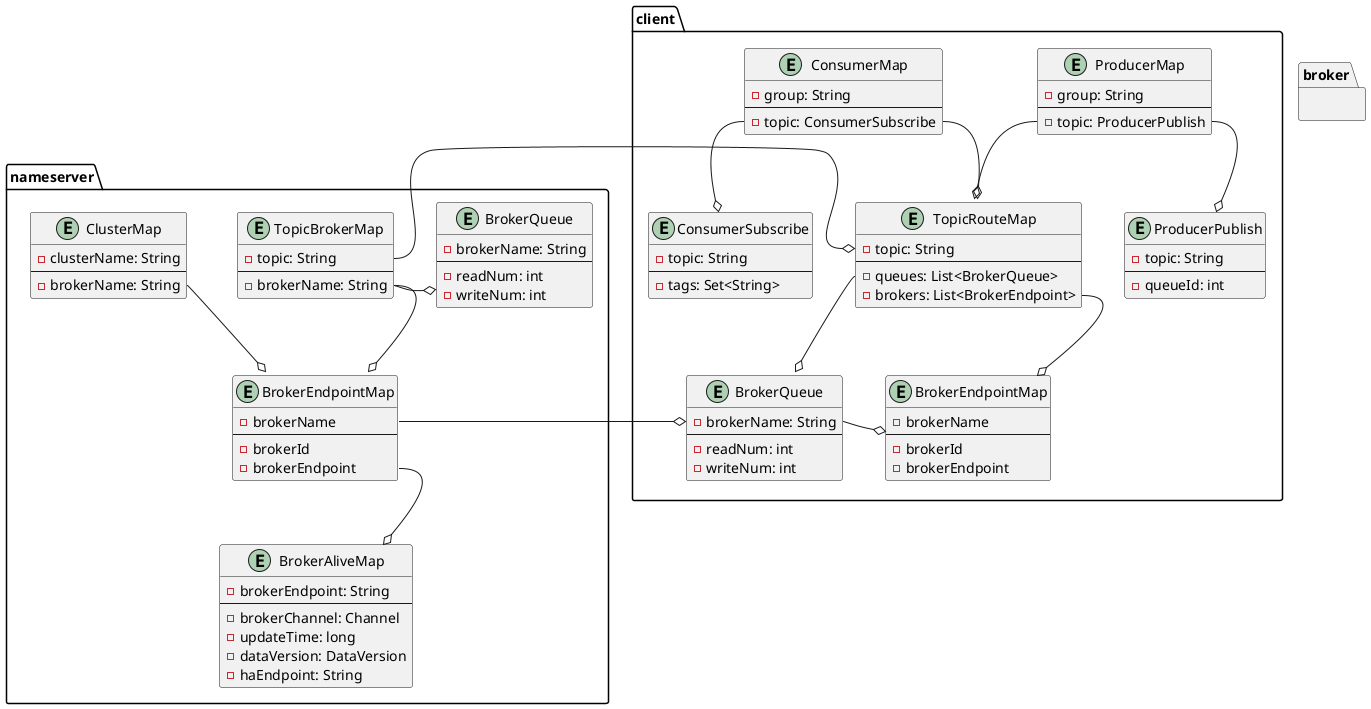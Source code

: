 @startuml

namespace nameserver {
    entity ClusterMap {
        - clusterName: String
        --
        - brokerName: String
    }

    entity BrokerEndpointMap {
        - brokerName
        --
        - brokerId
        - brokerEndpoint
    }

    entity BrokerAliveMap {
        - brokerEndpoint: String
        --
        - brokerChannel: Channel
        - updateTime: long
        - dataVersion: DataVersion
        - haEndpoint: String
    }

    entity TopicBrokerMap {
        - topic: String
        --
        - brokerName: String
    }

    entity BrokerQueue {
        - brokerName: String
        --
        - readNum: int
        - writeNum: int
    }

    ClusterMap::brokerName --o BrokerEndpointMap
    BrokerEndpointMap::brokerEndpoint --o BrokerAliveMap
    TopicBrokerMap::brokerName --o BrokerEndpointMap
    TopicBrokerMap::brokerName -o BrokerQueue
}

namespace broker {

}

namespace client {
    entity ProducerPublish {
        - topic: String
        --
        - queueId: int
    }
    entity ProducerMap {
        - group: String
        --
        - topic: ProducerPublish
    }

    entity ConsumerMap {
        - group: String
        --
        - topic: ConsumerSubscribe
    }
    entity ConsumerSubscribe {
        - topic: String
        --
        - tags: Set<String>
    }
    ProducerMap::topic --o ProducerPublish
    ConsumerMap::topic --o ConsumerSubscribe

    entity TopicRouteMap {
        - topic: String
        --
        - queues: List<BrokerQueue>
        - brokers: List<BrokerEndpoint>
    }
    entity BrokerQueue {
        - brokerName: String
        --
        - readNum: int
        - writeNum: int
    }

    entity BrokerEndpointMap {
        - brokerName
        --
        - brokerId
        - brokerEndpoint
    }

    ConsumerMap::topic --o TopicRouteMap
    ProducerMap::topic --o TopicRouteMap
    TopicRouteMap::queues  --o BrokerQueue
    TopicRouteMap::brokers -o BrokerEndpointMap
    BrokerQueue::brokerName -o BrokerEndpointMap
}

nameserver.BrokerEndpointMap::brokerName -o client.BrokerQueue::brokerName
nameserver.TopicBrokerMap::topic -o client.TopicRouteMap::topic

@enduml